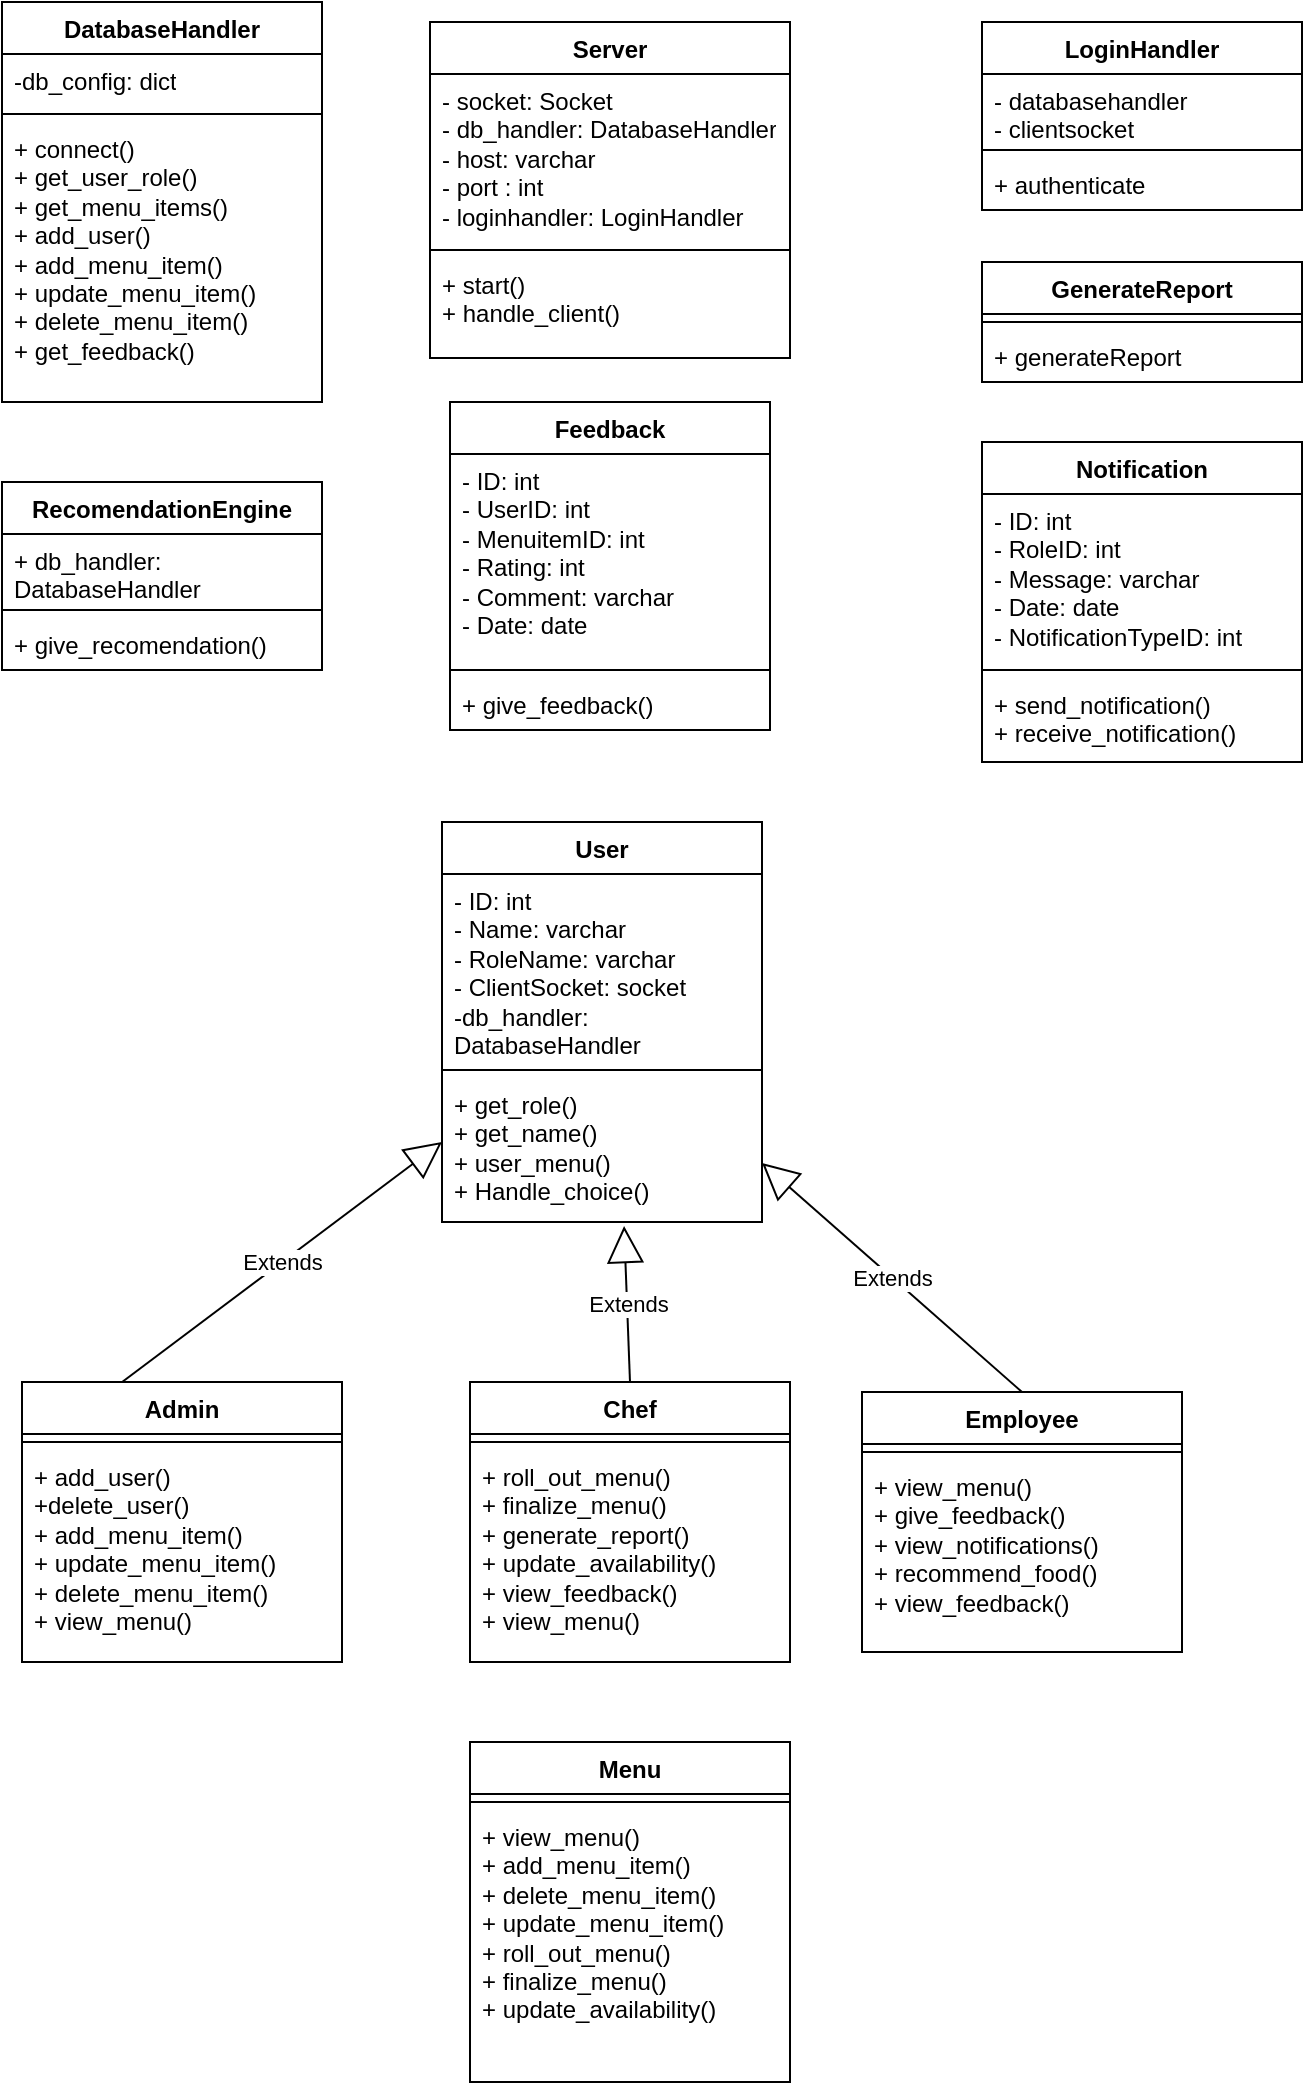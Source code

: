 <mxfile version="24.5.5" type="device">
  <diagram id="C5RBs43oDa-KdzZeNtuy" name="Page-1">
    <mxGraphModel dx="880" dy="426" grid="1" gridSize="10" guides="1" tooltips="1" connect="1" arrows="1" fold="1" page="1" pageScale="1" pageWidth="827" pageHeight="1169" math="0" shadow="0">
      <root>
        <mxCell id="WIyWlLk6GJQsqaUBKTNV-0" />
        <mxCell id="WIyWlLk6GJQsqaUBKTNV-1" parent="WIyWlLk6GJQsqaUBKTNV-0" />
        <mxCell id="g90fbP2w-quLB6vmAn-o-9" value="Server" style="swimlane;fontStyle=1;align=center;verticalAlign=top;childLayout=stackLayout;horizontal=1;startSize=26;horizontalStack=0;resizeParent=1;resizeParentMax=0;resizeLast=0;collapsible=1;marginBottom=0;whiteSpace=wrap;html=1;" parent="WIyWlLk6GJQsqaUBKTNV-1" vertex="1">
          <mxGeometry x="234" y="40" width="180" height="168" as="geometry" />
        </mxCell>
        <mxCell id="g90fbP2w-quLB6vmAn-o-10" value="- socket: Socket&lt;div&gt;- db_handler: DatabaseHandler&lt;/div&gt;&lt;div&gt;- host: varchar&lt;/div&gt;&lt;div&gt;- port : int&lt;/div&gt;&lt;div&gt;- loginhandler: LoginHandler&lt;/div&gt;" style="text;strokeColor=none;fillColor=none;align=left;verticalAlign=top;spacingLeft=4;spacingRight=4;overflow=hidden;rotatable=0;points=[[0,0.5],[1,0.5]];portConstraint=eastwest;whiteSpace=wrap;html=1;" parent="g90fbP2w-quLB6vmAn-o-9" vertex="1">
          <mxGeometry y="26" width="180" height="84" as="geometry" />
        </mxCell>
        <mxCell id="g90fbP2w-quLB6vmAn-o-11" value="" style="line;strokeWidth=1;fillColor=none;align=left;verticalAlign=middle;spacingTop=-1;spacingLeft=3;spacingRight=3;rotatable=0;labelPosition=right;points=[];portConstraint=eastwest;strokeColor=inherit;" parent="g90fbP2w-quLB6vmAn-o-9" vertex="1">
          <mxGeometry y="110" width="180" height="8" as="geometry" />
        </mxCell>
        <mxCell id="g90fbP2w-quLB6vmAn-o-12" value="+ start()&lt;div&gt;+ handle_client()&lt;/div&gt;" style="text;strokeColor=none;fillColor=none;align=left;verticalAlign=top;spacingLeft=4;spacingRight=4;overflow=hidden;rotatable=0;points=[[0,0.5],[1,0.5]];portConstraint=eastwest;whiteSpace=wrap;html=1;" parent="g90fbP2w-quLB6vmAn-o-9" vertex="1">
          <mxGeometry y="118" width="180" height="50" as="geometry" />
        </mxCell>
        <mxCell id="g90fbP2w-quLB6vmAn-o-14" value="User" style="swimlane;fontStyle=1;align=center;verticalAlign=top;childLayout=stackLayout;horizontal=1;startSize=26;horizontalStack=0;resizeParent=1;resizeParentMax=0;resizeLast=0;collapsible=1;marginBottom=0;whiteSpace=wrap;html=1;" parent="WIyWlLk6GJQsqaUBKTNV-1" vertex="1">
          <mxGeometry x="240" y="440" width="160" height="200" as="geometry" />
        </mxCell>
        <mxCell id="g90fbP2w-quLB6vmAn-o-15" value="- ID: int&lt;div&gt;- Name: varchar&lt;br&gt;&lt;div&gt;- RoleName: varchar&lt;/div&gt;&lt;/div&gt;&lt;div&gt;- ClientSocket: socket&lt;/div&gt;&lt;div&gt;-db_handler: DatabaseHandler&lt;/div&gt;" style="text;strokeColor=none;fillColor=none;align=left;verticalAlign=top;spacingLeft=4;spacingRight=4;overflow=hidden;rotatable=0;points=[[0,0.5],[1,0.5]];portConstraint=eastwest;whiteSpace=wrap;html=1;" parent="g90fbP2w-quLB6vmAn-o-14" vertex="1">
          <mxGeometry y="26" width="160" height="94" as="geometry" />
        </mxCell>
        <mxCell id="g90fbP2w-quLB6vmAn-o-16" value="" style="line;strokeWidth=1;fillColor=none;align=left;verticalAlign=middle;spacingTop=-1;spacingLeft=3;spacingRight=3;rotatable=0;labelPosition=right;points=[];portConstraint=eastwest;strokeColor=inherit;" parent="g90fbP2w-quLB6vmAn-o-14" vertex="1">
          <mxGeometry y="120" width="160" height="8" as="geometry" />
        </mxCell>
        <mxCell id="g90fbP2w-quLB6vmAn-o-17" value="+ get_role()&lt;div&gt;+ get_name()&lt;/div&gt;&lt;div&gt;+ user_menu()&lt;/div&gt;&lt;div&gt;+ Handle_choice()&lt;/div&gt;&lt;div&gt;&lt;br&gt;&lt;/div&gt;" style="text;strokeColor=none;fillColor=none;align=left;verticalAlign=top;spacingLeft=4;spacingRight=4;overflow=hidden;rotatable=0;points=[[0,0.5],[1,0.5]];portConstraint=eastwest;whiteSpace=wrap;html=1;" parent="g90fbP2w-quLB6vmAn-o-14" vertex="1">
          <mxGeometry y="128" width="160" height="72" as="geometry" />
        </mxCell>
        <mxCell id="g90fbP2w-quLB6vmAn-o-18" value="DatabaseHandler" style="swimlane;fontStyle=1;align=center;verticalAlign=top;childLayout=stackLayout;horizontal=1;startSize=26;horizontalStack=0;resizeParent=1;resizeParentMax=0;resizeLast=0;collapsible=1;marginBottom=0;whiteSpace=wrap;html=1;" parent="WIyWlLk6GJQsqaUBKTNV-1" vertex="1">
          <mxGeometry x="20" y="30" width="160" height="200" as="geometry" />
        </mxCell>
        <mxCell id="g90fbP2w-quLB6vmAn-o-19" value="-db_config: dict" style="text;strokeColor=none;fillColor=none;align=left;verticalAlign=top;spacingLeft=4;spacingRight=4;overflow=hidden;rotatable=0;points=[[0,0.5],[1,0.5]];portConstraint=eastwest;whiteSpace=wrap;html=1;" parent="g90fbP2w-quLB6vmAn-o-18" vertex="1">
          <mxGeometry y="26" width="160" height="26" as="geometry" />
        </mxCell>
        <mxCell id="g90fbP2w-quLB6vmAn-o-20" value="" style="line;strokeWidth=1;fillColor=none;align=left;verticalAlign=middle;spacingTop=-1;spacingLeft=3;spacingRight=3;rotatable=0;labelPosition=right;points=[];portConstraint=eastwest;strokeColor=inherit;" parent="g90fbP2w-quLB6vmAn-o-18" vertex="1">
          <mxGeometry y="52" width="160" height="8" as="geometry" />
        </mxCell>
        <mxCell id="g90fbP2w-quLB6vmAn-o-21" value="+ connect()&lt;div&gt;&lt;div&gt;+ get_user_role()&lt;/div&gt;&lt;div&gt;+ get_menu_items()&lt;/div&gt;&lt;div&gt;+ add_user()&lt;/div&gt;&lt;div&gt;+ add_menu_item()&lt;/div&gt;&lt;div&gt;+ update_menu_item()&lt;/div&gt;&lt;div&gt;+ delete_menu_item()&lt;/div&gt;&lt;div&gt;+ get_feedback()&lt;/div&gt;&lt;/div&gt;" style="text;strokeColor=none;fillColor=none;align=left;verticalAlign=top;spacingLeft=4;spacingRight=4;overflow=hidden;rotatable=0;points=[[0,0.5],[1,0.5]];portConstraint=eastwest;whiteSpace=wrap;html=1;" parent="g90fbP2w-quLB6vmAn-o-18" vertex="1">
          <mxGeometry y="60" width="160" height="140" as="geometry" />
        </mxCell>
        <mxCell id="g90fbP2w-quLB6vmAn-o-26" value="Admin" style="swimlane;fontStyle=1;align=center;verticalAlign=top;childLayout=stackLayout;horizontal=1;startSize=26;horizontalStack=0;resizeParent=1;resizeParentMax=0;resizeLast=0;collapsible=1;marginBottom=0;whiteSpace=wrap;html=1;" parent="WIyWlLk6GJQsqaUBKTNV-1" vertex="1">
          <mxGeometry x="30" y="720" width="160" height="140" as="geometry" />
        </mxCell>
        <mxCell id="g90fbP2w-quLB6vmAn-o-28" value="" style="line;strokeWidth=1;fillColor=none;align=left;verticalAlign=middle;spacingTop=-1;spacingLeft=3;spacingRight=3;rotatable=0;labelPosition=right;points=[];portConstraint=eastwest;strokeColor=inherit;" parent="g90fbP2w-quLB6vmAn-o-26" vertex="1">
          <mxGeometry y="26" width="160" height="8" as="geometry" />
        </mxCell>
        <mxCell id="g90fbP2w-quLB6vmAn-o-29" value="+ add_user()&lt;div&gt;+delete_user()&lt;/div&gt;&lt;div&gt;+ add_menu_item()&lt;/div&gt;&lt;div&gt;+ update_menu_item()&lt;/div&gt;&lt;div&gt;+ delete_menu_item()&lt;br&gt;+ view_menu()&lt;/div&gt;" style="text;strokeColor=none;fillColor=none;align=left;verticalAlign=top;spacingLeft=4;spacingRight=4;overflow=hidden;rotatable=0;points=[[0,0.5],[1,0.5]];portConstraint=eastwest;whiteSpace=wrap;html=1;" parent="g90fbP2w-quLB6vmAn-o-26" vertex="1">
          <mxGeometry y="34" width="160" height="106" as="geometry" />
        </mxCell>
        <mxCell id="g90fbP2w-quLB6vmAn-o-30" value="Chef" style="swimlane;fontStyle=1;align=center;verticalAlign=top;childLayout=stackLayout;horizontal=1;startSize=26;horizontalStack=0;resizeParent=1;resizeParentMax=0;resizeLast=0;collapsible=1;marginBottom=0;whiteSpace=wrap;html=1;" parent="WIyWlLk6GJQsqaUBKTNV-1" vertex="1">
          <mxGeometry x="254" y="720" width="160" height="140" as="geometry" />
        </mxCell>
        <mxCell id="g90fbP2w-quLB6vmAn-o-32" value="" style="line;strokeWidth=1;fillColor=none;align=left;verticalAlign=middle;spacingTop=-1;spacingLeft=3;spacingRight=3;rotatable=0;labelPosition=right;points=[];portConstraint=eastwest;strokeColor=inherit;" parent="g90fbP2w-quLB6vmAn-o-30" vertex="1">
          <mxGeometry y="26" width="160" height="8" as="geometry" />
        </mxCell>
        <mxCell id="g90fbP2w-quLB6vmAn-o-33" value="+ roll_out_menu()&lt;div&gt;+ finalize_menu()&lt;/div&gt;&lt;div&gt;+ generate_report()&lt;/div&gt;&lt;div&gt;+ update_availability()&lt;/div&gt;&lt;div&gt;+ view_feedback()&lt;/div&gt;&lt;div&gt;+ view_menu()&lt;/div&gt;" style="text;strokeColor=none;fillColor=none;align=left;verticalAlign=top;spacingLeft=4;spacingRight=4;overflow=hidden;rotatable=0;points=[[0,0.5],[1,0.5]];portConstraint=eastwest;whiteSpace=wrap;html=1;" parent="g90fbP2w-quLB6vmAn-o-30" vertex="1">
          <mxGeometry y="34" width="160" height="106" as="geometry" />
        </mxCell>
        <mxCell id="g90fbP2w-quLB6vmAn-o-34" value="Employee" style="swimlane;fontStyle=1;align=center;verticalAlign=top;childLayout=stackLayout;horizontal=1;startSize=26;horizontalStack=0;resizeParent=1;resizeParentMax=0;resizeLast=0;collapsible=1;marginBottom=0;whiteSpace=wrap;html=1;" parent="WIyWlLk6GJQsqaUBKTNV-1" vertex="1">
          <mxGeometry x="450" y="725" width="160" height="130" as="geometry" />
        </mxCell>
        <mxCell id="g90fbP2w-quLB6vmAn-o-36" value="" style="line;strokeWidth=1;fillColor=none;align=left;verticalAlign=middle;spacingTop=-1;spacingLeft=3;spacingRight=3;rotatable=0;labelPosition=right;points=[];portConstraint=eastwest;strokeColor=inherit;" parent="g90fbP2w-quLB6vmAn-o-34" vertex="1">
          <mxGeometry y="26" width="160" height="8" as="geometry" />
        </mxCell>
        <mxCell id="g90fbP2w-quLB6vmAn-o-37" value="+ view_menu()&lt;div&gt;+ give_feedback()&lt;/div&gt;&lt;div&gt;+ view_notifications()&lt;/div&gt;&lt;div&gt;+ recommend_food()&lt;/div&gt;&lt;div&gt;+ view_feedback()&lt;/div&gt;" style="text;strokeColor=none;fillColor=none;align=left;verticalAlign=top;spacingLeft=4;spacingRight=4;overflow=hidden;rotatable=0;points=[[0,0.5],[1,0.5]];portConstraint=eastwest;whiteSpace=wrap;html=1;" parent="g90fbP2w-quLB6vmAn-o-34" vertex="1">
          <mxGeometry y="34" width="160" height="96" as="geometry" />
        </mxCell>
        <mxCell id="g90fbP2w-quLB6vmAn-o-38" value="Extends" style="endArrow=block;endSize=16;endFill=0;html=1;rounded=0;exitX=0.313;exitY=0;exitDx=0;exitDy=0;exitPerimeter=0;" parent="WIyWlLk6GJQsqaUBKTNV-1" source="g90fbP2w-quLB6vmAn-o-26" target="g90fbP2w-quLB6vmAn-o-14" edge="1">
          <mxGeometry width="160" relative="1" as="geometry">
            <mxPoint x="70" y="430" as="sourcePoint" />
            <mxPoint x="230" y="430" as="targetPoint" />
            <Array as="points" />
          </mxGeometry>
        </mxCell>
        <mxCell id="g90fbP2w-quLB6vmAn-o-48" value="Feedback" style="swimlane;fontStyle=1;align=center;verticalAlign=top;childLayout=stackLayout;horizontal=1;startSize=26;horizontalStack=0;resizeParent=1;resizeParentMax=0;resizeLast=0;collapsible=1;marginBottom=0;whiteSpace=wrap;html=1;" parent="WIyWlLk6GJQsqaUBKTNV-1" vertex="1">
          <mxGeometry x="244" y="230" width="160" height="164" as="geometry" />
        </mxCell>
        <mxCell id="g90fbP2w-quLB6vmAn-o-49" value="- ID: int&lt;div&gt;- UserID: int&lt;/div&gt;&lt;div&gt;- MenuitemID: int&lt;/div&gt;&lt;div&gt;- Rating: int&lt;/div&gt;&lt;div&gt;- Comment: varchar&lt;/div&gt;&lt;div&gt;- Date: date&lt;/div&gt;" style="text;strokeColor=none;fillColor=none;align=left;verticalAlign=top;spacingLeft=4;spacingRight=4;overflow=hidden;rotatable=0;points=[[0,0.5],[1,0.5]];portConstraint=eastwest;whiteSpace=wrap;html=1;" parent="g90fbP2w-quLB6vmAn-o-48" vertex="1">
          <mxGeometry y="26" width="160" height="104" as="geometry" />
        </mxCell>
        <mxCell id="g90fbP2w-quLB6vmAn-o-50" value="" style="line;strokeWidth=1;fillColor=none;align=left;verticalAlign=middle;spacingTop=-1;spacingLeft=3;spacingRight=3;rotatable=0;labelPosition=right;points=[];portConstraint=eastwest;strokeColor=inherit;" parent="g90fbP2w-quLB6vmAn-o-48" vertex="1">
          <mxGeometry y="130" width="160" height="8" as="geometry" />
        </mxCell>
        <mxCell id="g90fbP2w-quLB6vmAn-o-51" value="+ give_feedback()" style="text;strokeColor=none;fillColor=none;align=left;verticalAlign=top;spacingLeft=4;spacingRight=4;overflow=hidden;rotatable=0;points=[[0,0.5],[1,0.5]];portConstraint=eastwest;whiteSpace=wrap;html=1;" parent="g90fbP2w-quLB6vmAn-o-48" vertex="1">
          <mxGeometry y="138" width="160" height="26" as="geometry" />
        </mxCell>
        <mxCell id="g90fbP2w-quLB6vmAn-o-52" value="Notification" style="swimlane;fontStyle=1;align=center;verticalAlign=top;childLayout=stackLayout;horizontal=1;startSize=26;horizontalStack=0;resizeParent=1;resizeParentMax=0;resizeLast=0;collapsible=1;marginBottom=0;whiteSpace=wrap;html=1;" parent="WIyWlLk6GJQsqaUBKTNV-1" vertex="1">
          <mxGeometry x="510" y="250" width="160" height="160" as="geometry" />
        </mxCell>
        <mxCell id="g90fbP2w-quLB6vmAn-o-53" value="- ID: int&lt;div&gt;- RoleID: int&lt;/div&gt;&lt;div&gt;- Message: varchar&lt;/div&gt;&lt;div&gt;- Date: date&lt;/div&gt;&lt;div&gt;- NotificationTypeID: int&lt;/div&gt;" style="text;strokeColor=none;fillColor=none;align=left;verticalAlign=top;spacingLeft=4;spacingRight=4;overflow=hidden;rotatable=0;points=[[0,0.5],[1,0.5]];portConstraint=eastwest;whiteSpace=wrap;html=1;" parent="g90fbP2w-quLB6vmAn-o-52" vertex="1">
          <mxGeometry y="26" width="160" height="84" as="geometry" />
        </mxCell>
        <mxCell id="g90fbP2w-quLB6vmAn-o-54" value="" style="line;strokeWidth=1;fillColor=none;align=left;verticalAlign=middle;spacingTop=-1;spacingLeft=3;spacingRight=3;rotatable=0;labelPosition=right;points=[];portConstraint=eastwest;strokeColor=inherit;" parent="g90fbP2w-quLB6vmAn-o-52" vertex="1">
          <mxGeometry y="110" width="160" height="8" as="geometry" />
        </mxCell>
        <mxCell id="g90fbP2w-quLB6vmAn-o-55" value="+ send_notification()&lt;div&gt;+ receive_notification()&lt;/div&gt;" style="text;strokeColor=none;fillColor=none;align=left;verticalAlign=top;spacingLeft=4;spacingRight=4;overflow=hidden;rotatable=0;points=[[0,0.5],[1,0.5]];portConstraint=eastwest;whiteSpace=wrap;html=1;" parent="g90fbP2w-quLB6vmAn-o-52" vertex="1">
          <mxGeometry y="118" width="160" height="42" as="geometry" />
        </mxCell>
        <mxCell id="g90fbP2w-quLB6vmAn-o-61" value="Extends" style="endArrow=block;endSize=16;endFill=0;html=1;rounded=0;exitX=0.5;exitY=0;exitDx=0;exitDy=0;" parent="WIyWlLk6GJQsqaUBKTNV-1" source="g90fbP2w-quLB6vmAn-o-34" target="g90fbP2w-quLB6vmAn-o-14" edge="1">
          <mxGeometry width="160" relative="1" as="geometry">
            <mxPoint x="330" y="380" as="sourcePoint" />
            <mxPoint x="490" y="380" as="targetPoint" />
            <Array as="points" />
          </mxGeometry>
        </mxCell>
        <mxCell id="g90fbP2w-quLB6vmAn-o-63" value="Extends" style="endArrow=block;endSize=16;endFill=0;html=1;rounded=0;entryX=0.569;entryY=1.028;entryDx=0;entryDy=0;entryPerimeter=0;exitX=0.5;exitY=0;exitDx=0;exitDy=0;" parent="WIyWlLk6GJQsqaUBKTNV-1" target="g90fbP2w-quLB6vmAn-o-17" edge="1" source="g90fbP2w-quLB6vmAn-o-30">
          <mxGeometry width="160" relative="1" as="geometry">
            <mxPoint x="320" y="520" as="sourcePoint" />
            <mxPoint x="320" y="460" as="targetPoint" />
            <Array as="points" />
          </mxGeometry>
        </mxCell>
        <mxCell id="g90fbP2w-quLB6vmAn-o-74" value="&lt;b&gt;Menu&lt;/b&gt;&lt;div&gt;&lt;b&gt;&lt;br&gt;&lt;/b&gt;&lt;/div&gt;" style="swimlane;fontStyle=1;align=center;verticalAlign=top;childLayout=stackLayout;horizontal=1;startSize=26;horizontalStack=0;resizeParent=1;resizeParentMax=0;resizeLast=0;collapsible=1;marginBottom=0;whiteSpace=wrap;html=1;" parent="WIyWlLk6GJQsqaUBKTNV-1" vertex="1">
          <mxGeometry x="254" y="900" width="160" height="170" as="geometry" />
        </mxCell>
        <mxCell id="g90fbP2w-quLB6vmAn-o-76" value="" style="line;strokeWidth=1;fillColor=none;align=left;verticalAlign=middle;spacingTop=-1;spacingLeft=3;spacingRight=3;rotatable=0;labelPosition=right;points=[];portConstraint=eastwest;strokeColor=inherit;" parent="g90fbP2w-quLB6vmAn-o-74" vertex="1">
          <mxGeometry y="26" width="160" height="8" as="geometry" />
        </mxCell>
        <mxCell id="g90fbP2w-quLB6vmAn-o-77" value="+ view_menu()&lt;div&gt;+ add_menu_item()&lt;/div&gt;&lt;div&gt;+ delete_menu_item()&lt;/div&gt;&lt;div&gt;+ update_menu_item()&lt;/div&gt;&lt;div&gt;+ roll_out_menu()&lt;/div&gt;&lt;div&gt;+ finalize_menu()&lt;/div&gt;&lt;div&gt;+ update_availability()&lt;/div&gt;" style="text;strokeColor=none;fillColor=none;align=left;verticalAlign=top;spacingLeft=4;spacingRight=4;overflow=hidden;rotatable=0;points=[[0,0.5],[1,0.5]];portConstraint=eastwest;whiteSpace=wrap;html=1;" parent="g90fbP2w-quLB6vmAn-o-74" vertex="1">
          <mxGeometry y="34" width="160" height="136" as="geometry" />
        </mxCell>
        <mxCell id="g90fbP2w-quLB6vmAn-o-78" value="GenerateReport" style="swimlane;fontStyle=1;align=center;verticalAlign=top;childLayout=stackLayout;horizontal=1;startSize=26;horizontalStack=0;resizeParent=1;resizeParentMax=0;resizeLast=0;collapsible=1;marginBottom=0;whiteSpace=wrap;html=1;" parent="WIyWlLk6GJQsqaUBKTNV-1" vertex="1">
          <mxGeometry x="510" y="160" width="160" height="60" as="geometry" />
        </mxCell>
        <mxCell id="g90fbP2w-quLB6vmAn-o-80" value="" style="line;strokeWidth=1;fillColor=none;align=left;verticalAlign=middle;spacingTop=-1;spacingLeft=3;spacingRight=3;rotatable=0;labelPosition=right;points=[];portConstraint=eastwest;strokeColor=inherit;" parent="g90fbP2w-quLB6vmAn-o-78" vertex="1">
          <mxGeometry y="26" width="160" height="8" as="geometry" />
        </mxCell>
        <mxCell id="g90fbP2w-quLB6vmAn-o-81" value="+ generateReport" style="text;strokeColor=none;fillColor=none;align=left;verticalAlign=top;spacingLeft=4;spacingRight=4;overflow=hidden;rotatable=0;points=[[0,0.5],[1,0.5]];portConstraint=eastwest;whiteSpace=wrap;html=1;" parent="g90fbP2w-quLB6vmAn-o-78" vertex="1">
          <mxGeometry y="34" width="160" height="26" as="geometry" />
        </mxCell>
        <mxCell id="xdmj0t8dJMaG3L_lw3TL-0" value="RecomendationEngine" style="swimlane;fontStyle=1;align=center;verticalAlign=top;childLayout=stackLayout;horizontal=1;startSize=26;horizontalStack=0;resizeParent=1;resizeParentMax=0;resizeLast=0;collapsible=1;marginBottom=0;whiteSpace=wrap;html=1;" vertex="1" parent="WIyWlLk6GJQsqaUBKTNV-1">
          <mxGeometry x="20" y="270" width="160" height="94" as="geometry" />
        </mxCell>
        <mxCell id="xdmj0t8dJMaG3L_lw3TL-1" value="+ db_handler: DatabaseHandler" style="text;strokeColor=none;fillColor=none;align=left;verticalAlign=top;spacingLeft=4;spacingRight=4;overflow=hidden;rotatable=0;points=[[0,0.5],[1,0.5]];portConstraint=eastwest;whiteSpace=wrap;html=1;" vertex="1" parent="xdmj0t8dJMaG3L_lw3TL-0">
          <mxGeometry y="26" width="160" height="34" as="geometry" />
        </mxCell>
        <mxCell id="xdmj0t8dJMaG3L_lw3TL-2" value="" style="line;strokeWidth=1;fillColor=none;align=left;verticalAlign=middle;spacingTop=-1;spacingLeft=3;spacingRight=3;rotatable=0;labelPosition=right;points=[];portConstraint=eastwest;strokeColor=inherit;" vertex="1" parent="xdmj0t8dJMaG3L_lw3TL-0">
          <mxGeometry y="60" width="160" height="8" as="geometry" />
        </mxCell>
        <mxCell id="xdmj0t8dJMaG3L_lw3TL-3" value="+ give_recomendation()" style="text;strokeColor=none;fillColor=none;align=left;verticalAlign=top;spacingLeft=4;spacingRight=4;overflow=hidden;rotatable=0;points=[[0,0.5],[1,0.5]];portConstraint=eastwest;whiteSpace=wrap;html=1;" vertex="1" parent="xdmj0t8dJMaG3L_lw3TL-0">
          <mxGeometry y="68" width="160" height="26" as="geometry" />
        </mxCell>
        <mxCell id="xdmj0t8dJMaG3L_lw3TL-5" value="LoginHandler" style="swimlane;fontStyle=1;align=center;verticalAlign=top;childLayout=stackLayout;horizontal=1;startSize=26;horizontalStack=0;resizeParent=1;resizeParentMax=0;resizeLast=0;collapsible=1;marginBottom=0;whiteSpace=wrap;html=1;" vertex="1" parent="WIyWlLk6GJQsqaUBKTNV-1">
          <mxGeometry x="510" y="40" width="160" height="94" as="geometry" />
        </mxCell>
        <mxCell id="xdmj0t8dJMaG3L_lw3TL-6" value="- databasehandler&lt;div&gt;- clientsocket&lt;/div&gt;&lt;div&gt;&lt;br&gt;&lt;/div&gt;" style="text;strokeColor=none;fillColor=none;align=left;verticalAlign=top;spacingLeft=4;spacingRight=4;overflow=hidden;rotatable=0;points=[[0,0.5],[1,0.5]];portConstraint=eastwest;whiteSpace=wrap;html=1;" vertex="1" parent="xdmj0t8dJMaG3L_lw3TL-5">
          <mxGeometry y="26" width="160" height="34" as="geometry" />
        </mxCell>
        <mxCell id="xdmj0t8dJMaG3L_lw3TL-7" value="" style="line;strokeWidth=1;fillColor=none;align=left;verticalAlign=middle;spacingTop=-1;spacingLeft=3;spacingRight=3;rotatable=0;labelPosition=right;points=[];portConstraint=eastwest;strokeColor=inherit;" vertex="1" parent="xdmj0t8dJMaG3L_lw3TL-5">
          <mxGeometry y="60" width="160" height="8" as="geometry" />
        </mxCell>
        <mxCell id="xdmj0t8dJMaG3L_lw3TL-8" value="+ authenticate" style="text;strokeColor=none;fillColor=none;align=left;verticalAlign=top;spacingLeft=4;spacingRight=4;overflow=hidden;rotatable=0;points=[[0,0.5],[1,0.5]];portConstraint=eastwest;whiteSpace=wrap;html=1;" vertex="1" parent="xdmj0t8dJMaG3L_lw3TL-5">
          <mxGeometry y="68" width="160" height="26" as="geometry" />
        </mxCell>
      </root>
    </mxGraphModel>
  </diagram>
</mxfile>
